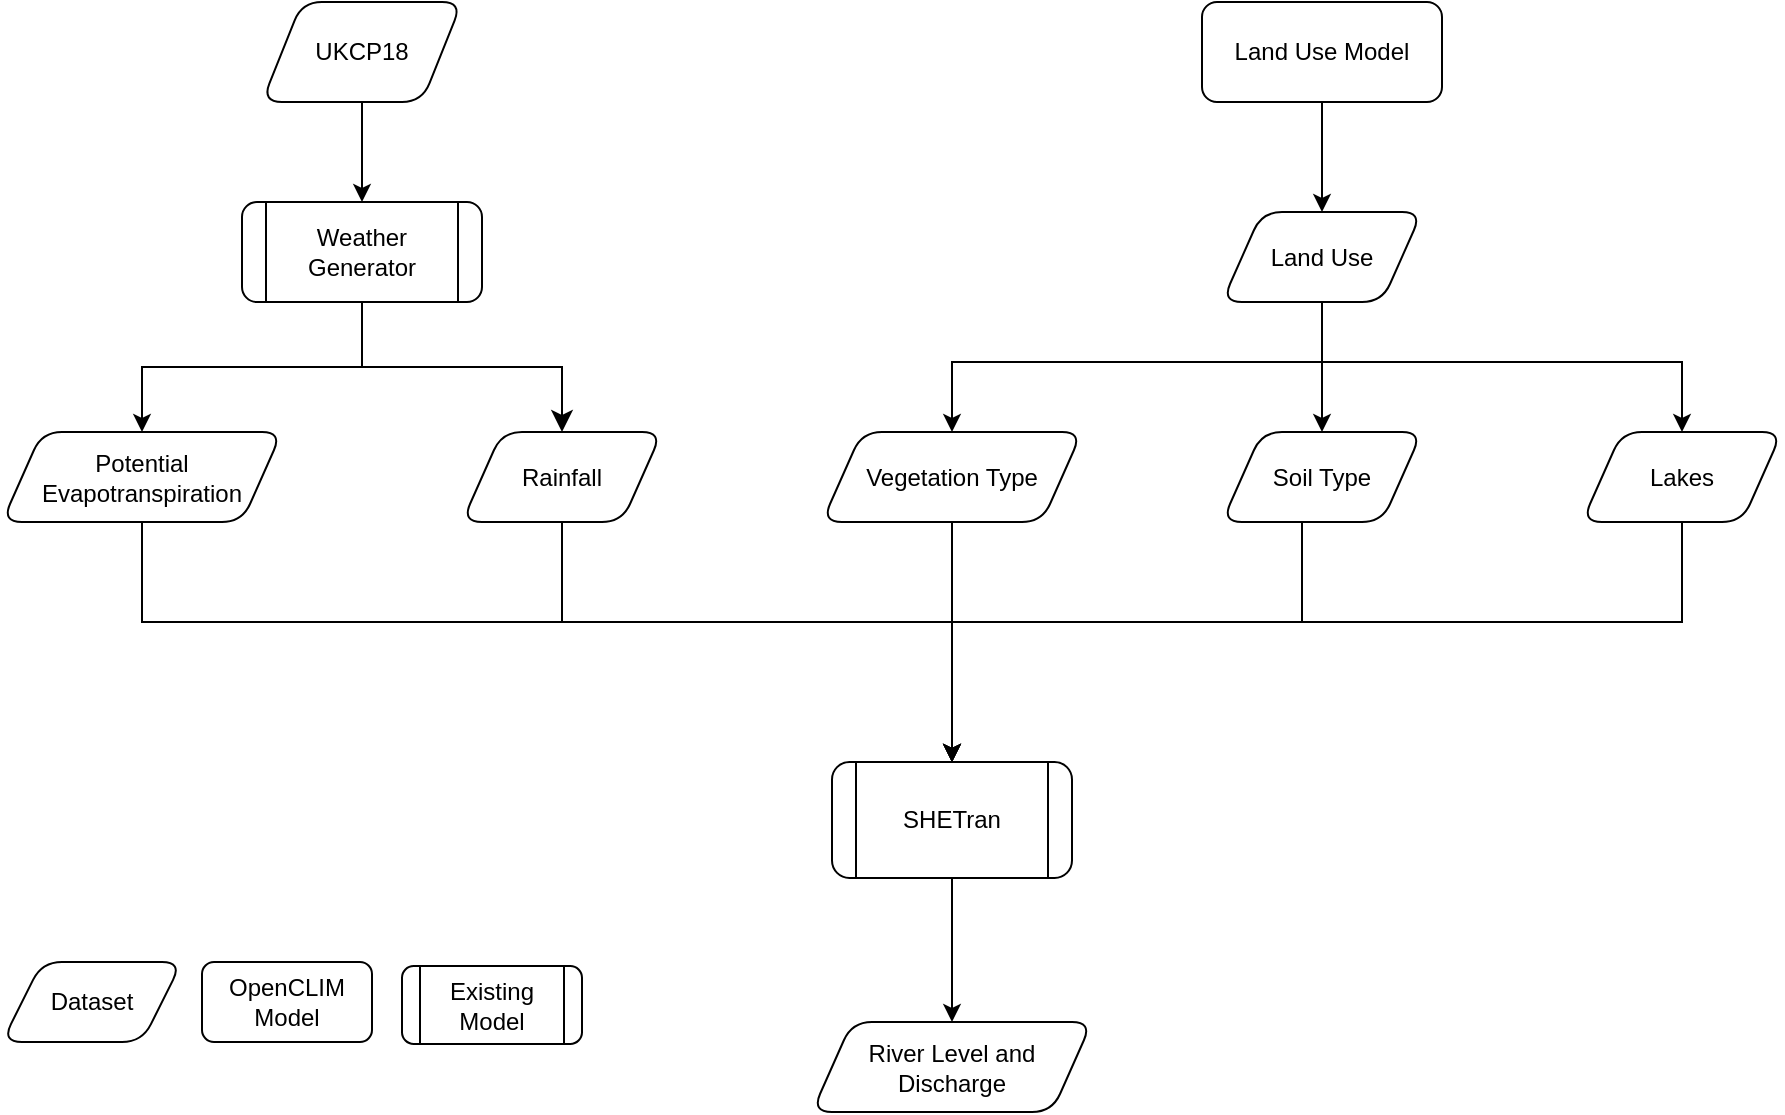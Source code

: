 <mxfile version="13.8.1" type="device"><diagram id="C5RBs43oDa-KdzZeNtuy" name="Page-1"><mxGraphModel dx="1673" dy="934" grid="1" gridSize="10" guides="1" tooltips="1" connect="1" arrows="1" fold="1" page="1" pageScale="1" pageWidth="1169" pageHeight="827" math="0" shadow="0"><root><mxCell id="WIyWlLk6GJQsqaUBKTNV-0"/><mxCell id="WIyWlLk6GJQsqaUBKTNV-1" parent="WIyWlLk6GJQsqaUBKTNV-0"/><mxCell id="WIyWlLk6GJQsqaUBKTNV-2" value="" style="rounded=0;html=1;jettySize=auto;orthogonalLoop=1;fontSize=11;endArrow=classic;endFill=1;endSize=8;strokeWidth=1;shadow=0;labelBackgroundColor=none;edgeStyle=orthogonalEdgeStyle;entryX=0.5;entryY=0;entryDx=0;entryDy=0;" parent="WIyWlLk6GJQsqaUBKTNV-1" source="WIyWlLk6GJQsqaUBKTNV-3" target="CEkKTpPPNDytTsqzF80r-40" edge="1"><mxGeometry relative="1" as="geometry"><mxPoint x="-31" y="830" as="targetPoint"/></mxGeometry></mxCell><mxCell id="JtxECdBvt4VdKFY3qlF7-15" style="edgeStyle=orthogonalEdgeStyle;rounded=0;orthogonalLoop=1;jettySize=auto;html=1;" edge="1" parent="WIyWlLk6GJQsqaUBKTNV-1" source="WIyWlLk6GJQsqaUBKTNV-3" target="JtxECdBvt4VdKFY3qlF7-14"><mxGeometry relative="1" as="geometry"/></mxCell><mxCell id="WIyWlLk6GJQsqaUBKTNV-3" value="Weather Generator" style="shape=process;whiteSpace=wrap;html=1;backgroundOutline=1;shadow=0;fontFamily=Helvetica;fontSize=12;fontColor=#000000;align=center;strokeColor=#000000;strokeWidth=1;fillColor=#ffffff;rounded=1;" parent="WIyWlLk6GJQsqaUBKTNV-1" vertex="1"><mxGeometry x="240" y="230" width="120" height="50" as="geometry"/></mxCell><mxCell id="CEkKTpPPNDytTsqzF80r-11" style="edgeStyle=orthogonalEdgeStyle;rounded=0;orthogonalLoop=1;jettySize=auto;html=1;" parent="WIyWlLk6GJQsqaUBKTNV-1" source="CEkKTpPPNDytTsqzF80r-10" target="WIyWlLk6GJQsqaUBKTNV-3" edge="1"><mxGeometry relative="1" as="geometry"/></mxCell><mxCell id="CEkKTpPPNDytTsqzF80r-10" value="UKCP18" style="shape=parallelogram;perimeter=parallelogramPerimeter;whiteSpace=wrap;html=1;fixedSize=1;rounded=1;" parent="WIyWlLk6GJQsqaUBKTNV-1" vertex="1"><mxGeometry x="250" y="130" width="100" height="50" as="geometry"/></mxCell><mxCell id="Q-MxYJhCNWQ3zZ72rHfX-25" style="edgeStyle=orthogonalEdgeStyle;rounded=0;orthogonalLoop=1;jettySize=auto;html=1;entryX=0.5;entryY=0;entryDx=0;entryDy=0;" parent="WIyWlLk6GJQsqaUBKTNV-1" source="CEkKTpPPNDytTsqzF80r-34" target="Q-MxYJhCNWQ3zZ72rHfX-24" edge="1"><mxGeometry relative="1" as="geometry"/></mxCell><mxCell id="CEkKTpPPNDytTsqzF80r-34" value="SHETran" style="shape=process;whiteSpace=wrap;html=1;backgroundOutline=1;shadow=0;fontFamily=Helvetica;fontSize=12;fontColor=#000000;align=center;strokeColor=#000000;strokeWidth=1;fillColor=#ffffff;rounded=1;" parent="WIyWlLk6GJQsqaUBKTNV-1" vertex="1"><mxGeometry x="535" y="510" width="120" height="58" as="geometry"/></mxCell><mxCell id="hF3Igr1HY41fA1B3tBO1-2" style="edgeStyle=orthogonalEdgeStyle;rounded=0;orthogonalLoop=1;jettySize=auto;html=1;entryX=0.5;entryY=0;entryDx=0;entryDy=0;" parent="WIyWlLk6GJQsqaUBKTNV-1" source="CEkKTpPPNDytTsqzF80r-40" target="CEkKTpPPNDytTsqzF80r-34" edge="1"><mxGeometry relative="1" as="geometry"><Array as="points"><mxPoint x="400" y="440"/><mxPoint x="595" y="440"/></Array></mxGeometry></mxCell><mxCell id="CEkKTpPPNDytTsqzF80r-40" value="Rainfall" style="shape=parallelogram;perimeter=parallelogramPerimeter;whiteSpace=wrap;html=1;fixedSize=1;rounded=1;" parent="WIyWlLk6GJQsqaUBKTNV-1" vertex="1"><mxGeometry x="350" y="345" width="100" height="45" as="geometry"/></mxCell><mxCell id="CEkKTpPPNDytTsqzF80r-42" value="Dataset" style="shape=parallelogram;perimeter=parallelogramPerimeter;whiteSpace=wrap;html=1;fixedSize=1;rounded=1;" parent="WIyWlLk6GJQsqaUBKTNV-1" vertex="1"><mxGeometry x="120" y="610" width="90" height="40" as="geometry"/></mxCell><mxCell id="CEkKTpPPNDytTsqzF80r-43" value="OpenCLIM Model" style="rounded=1;whiteSpace=wrap;html=1;fontSize=12;glass=0;strokeWidth=1;shadow=0;" parent="WIyWlLk6GJQsqaUBKTNV-1" vertex="1"><mxGeometry x="220" y="610" width="85" height="40" as="geometry"/></mxCell><mxCell id="Q-MxYJhCNWQ3zZ72rHfX-24" value="River Level and Discharge" style="shape=parallelogram;perimeter=parallelogramPerimeter;whiteSpace=wrap;html=1;fixedSize=1;rounded=1;" parent="WIyWlLk6GJQsqaUBKTNV-1" vertex="1"><mxGeometry x="525" y="640" width="140" height="45" as="geometry"/></mxCell><mxCell id="JtxECdBvt4VdKFY3qlF7-3" style="edgeStyle=orthogonalEdgeStyle;rounded=0;orthogonalLoop=1;jettySize=auto;html=1;entryX=0.5;entryY=0;entryDx=0;entryDy=0;" edge="1" parent="WIyWlLk6GJQsqaUBKTNV-1" source="3T1dtDgbaSjGBwINf-Fj-5" target="JtxECdBvt4VdKFY3qlF7-0"><mxGeometry relative="1" as="geometry"/></mxCell><mxCell id="3T1dtDgbaSjGBwINf-Fj-5" value="Land Use Model" style="rounded=1;whiteSpace=wrap;html=1;shadow=0;fontFamily=Helvetica;fontSize=12;fontColor=#000000;align=center;strokeColor=#000000;strokeWidth=1;fillColor=#ffffff;" parent="WIyWlLk6GJQsqaUBKTNV-1" vertex="1"><mxGeometry x="720" y="130" width="120" height="50" as="geometry"/></mxCell><mxCell id="hF3Igr1HY41fA1B3tBO1-22" value="Existing&lt;br&gt;Model" style="shape=process;whiteSpace=wrap;html=1;backgroundOutline=1;shadow=0;fontFamily=Helvetica;fontSize=12;fontColor=#000000;align=center;strokeColor=#000000;strokeWidth=1;fillColor=#ffffff;rounded=1;" parent="WIyWlLk6GJQsqaUBKTNV-1" vertex="1"><mxGeometry x="320" y="612" width="90" height="39" as="geometry"/></mxCell><mxCell id="JtxECdBvt4VdKFY3qlF7-4" style="edgeStyle=orthogonalEdgeStyle;rounded=0;orthogonalLoop=1;jettySize=auto;html=1;" edge="1" parent="WIyWlLk6GJQsqaUBKTNV-1" source="JtxECdBvt4VdKFY3qlF7-0" target="JtxECdBvt4VdKFY3qlF7-1"><mxGeometry relative="1" as="geometry"><Array as="points"><mxPoint x="780" y="310"/><mxPoint x="595" y="310"/></Array></mxGeometry></mxCell><mxCell id="JtxECdBvt4VdKFY3qlF7-5" style="edgeStyle=orthogonalEdgeStyle;rounded=0;orthogonalLoop=1;jettySize=auto;html=1;" edge="1" parent="WIyWlLk6GJQsqaUBKTNV-1" source="JtxECdBvt4VdKFY3qlF7-0" target="JtxECdBvt4VdKFY3qlF7-2"><mxGeometry relative="1" as="geometry"/></mxCell><mxCell id="JtxECdBvt4VdKFY3qlF7-12" style="edgeStyle=orthogonalEdgeStyle;rounded=0;orthogonalLoop=1;jettySize=auto;html=1;" edge="1" parent="WIyWlLk6GJQsqaUBKTNV-1" source="JtxECdBvt4VdKFY3qlF7-0" target="JtxECdBvt4VdKFY3qlF7-8"><mxGeometry relative="1" as="geometry"><Array as="points"><mxPoint x="780" y="310"/><mxPoint x="960" y="310"/></Array></mxGeometry></mxCell><mxCell id="JtxECdBvt4VdKFY3qlF7-0" value="Land Use" style="shape=parallelogram;perimeter=parallelogramPerimeter;whiteSpace=wrap;html=1;fixedSize=1;rounded=1;" vertex="1" parent="WIyWlLk6GJQsqaUBKTNV-1"><mxGeometry x="730" y="235" width="100" height="45" as="geometry"/></mxCell><mxCell id="JtxECdBvt4VdKFY3qlF7-6" style="edgeStyle=orthogonalEdgeStyle;rounded=0;orthogonalLoop=1;jettySize=auto;html=1;" edge="1" parent="WIyWlLk6GJQsqaUBKTNV-1" source="JtxECdBvt4VdKFY3qlF7-1" target="CEkKTpPPNDytTsqzF80r-34"><mxGeometry relative="1" as="geometry"><Array as="points"><mxPoint x="595" y="420"/><mxPoint x="595" y="420"/></Array></mxGeometry></mxCell><mxCell id="JtxECdBvt4VdKFY3qlF7-1" value="Vegetation Type" style="shape=parallelogram;perimeter=parallelogramPerimeter;whiteSpace=wrap;html=1;fixedSize=1;rounded=1;" vertex="1" parent="WIyWlLk6GJQsqaUBKTNV-1"><mxGeometry x="530" y="345" width="130" height="45" as="geometry"/></mxCell><mxCell id="JtxECdBvt4VdKFY3qlF7-7" style="edgeStyle=orthogonalEdgeStyle;rounded=0;orthogonalLoop=1;jettySize=auto;html=1;" edge="1" parent="WIyWlLk6GJQsqaUBKTNV-1" source="JtxECdBvt4VdKFY3qlF7-2" target="CEkKTpPPNDytTsqzF80r-34"><mxGeometry relative="1" as="geometry"><Array as="points"><mxPoint x="770" y="440"/><mxPoint x="595" y="440"/></Array></mxGeometry></mxCell><mxCell id="JtxECdBvt4VdKFY3qlF7-2" value="Soil Type" style="shape=parallelogram;perimeter=parallelogramPerimeter;whiteSpace=wrap;html=1;fixedSize=1;rounded=1;" vertex="1" parent="WIyWlLk6GJQsqaUBKTNV-1"><mxGeometry x="730" y="345" width="100" height="45" as="geometry"/></mxCell><mxCell id="JtxECdBvt4VdKFY3qlF7-13" style="edgeStyle=orthogonalEdgeStyle;rounded=0;orthogonalLoop=1;jettySize=auto;html=1;" edge="1" parent="WIyWlLk6GJQsqaUBKTNV-1" source="JtxECdBvt4VdKFY3qlF7-8" target="CEkKTpPPNDytTsqzF80r-34"><mxGeometry relative="1" as="geometry"><Array as="points"><mxPoint x="960" y="440"/><mxPoint x="595" y="440"/></Array></mxGeometry></mxCell><mxCell id="JtxECdBvt4VdKFY3qlF7-8" value="Lakes" style="shape=parallelogram;perimeter=parallelogramPerimeter;whiteSpace=wrap;html=1;fixedSize=1;rounded=1;" vertex="1" parent="WIyWlLk6GJQsqaUBKTNV-1"><mxGeometry x="910" y="345" width="100" height="45" as="geometry"/></mxCell><mxCell id="JtxECdBvt4VdKFY3qlF7-16" style="edgeStyle=orthogonalEdgeStyle;rounded=0;orthogonalLoop=1;jettySize=auto;html=1;" edge="1" parent="WIyWlLk6GJQsqaUBKTNV-1" source="JtxECdBvt4VdKFY3qlF7-14" target="CEkKTpPPNDytTsqzF80r-34"><mxGeometry relative="1" as="geometry"><Array as="points"><mxPoint x="190" y="440"/><mxPoint x="595" y="440"/></Array></mxGeometry></mxCell><mxCell id="JtxECdBvt4VdKFY3qlF7-14" value="Potential Evapotranspiration" style="shape=parallelogram;perimeter=parallelogramPerimeter;whiteSpace=wrap;html=1;fixedSize=1;rounded=1;" vertex="1" parent="WIyWlLk6GJQsqaUBKTNV-1"><mxGeometry x="120" y="345" width="140" height="45" as="geometry"/></mxCell></root></mxGraphModel></diagram></mxfile>